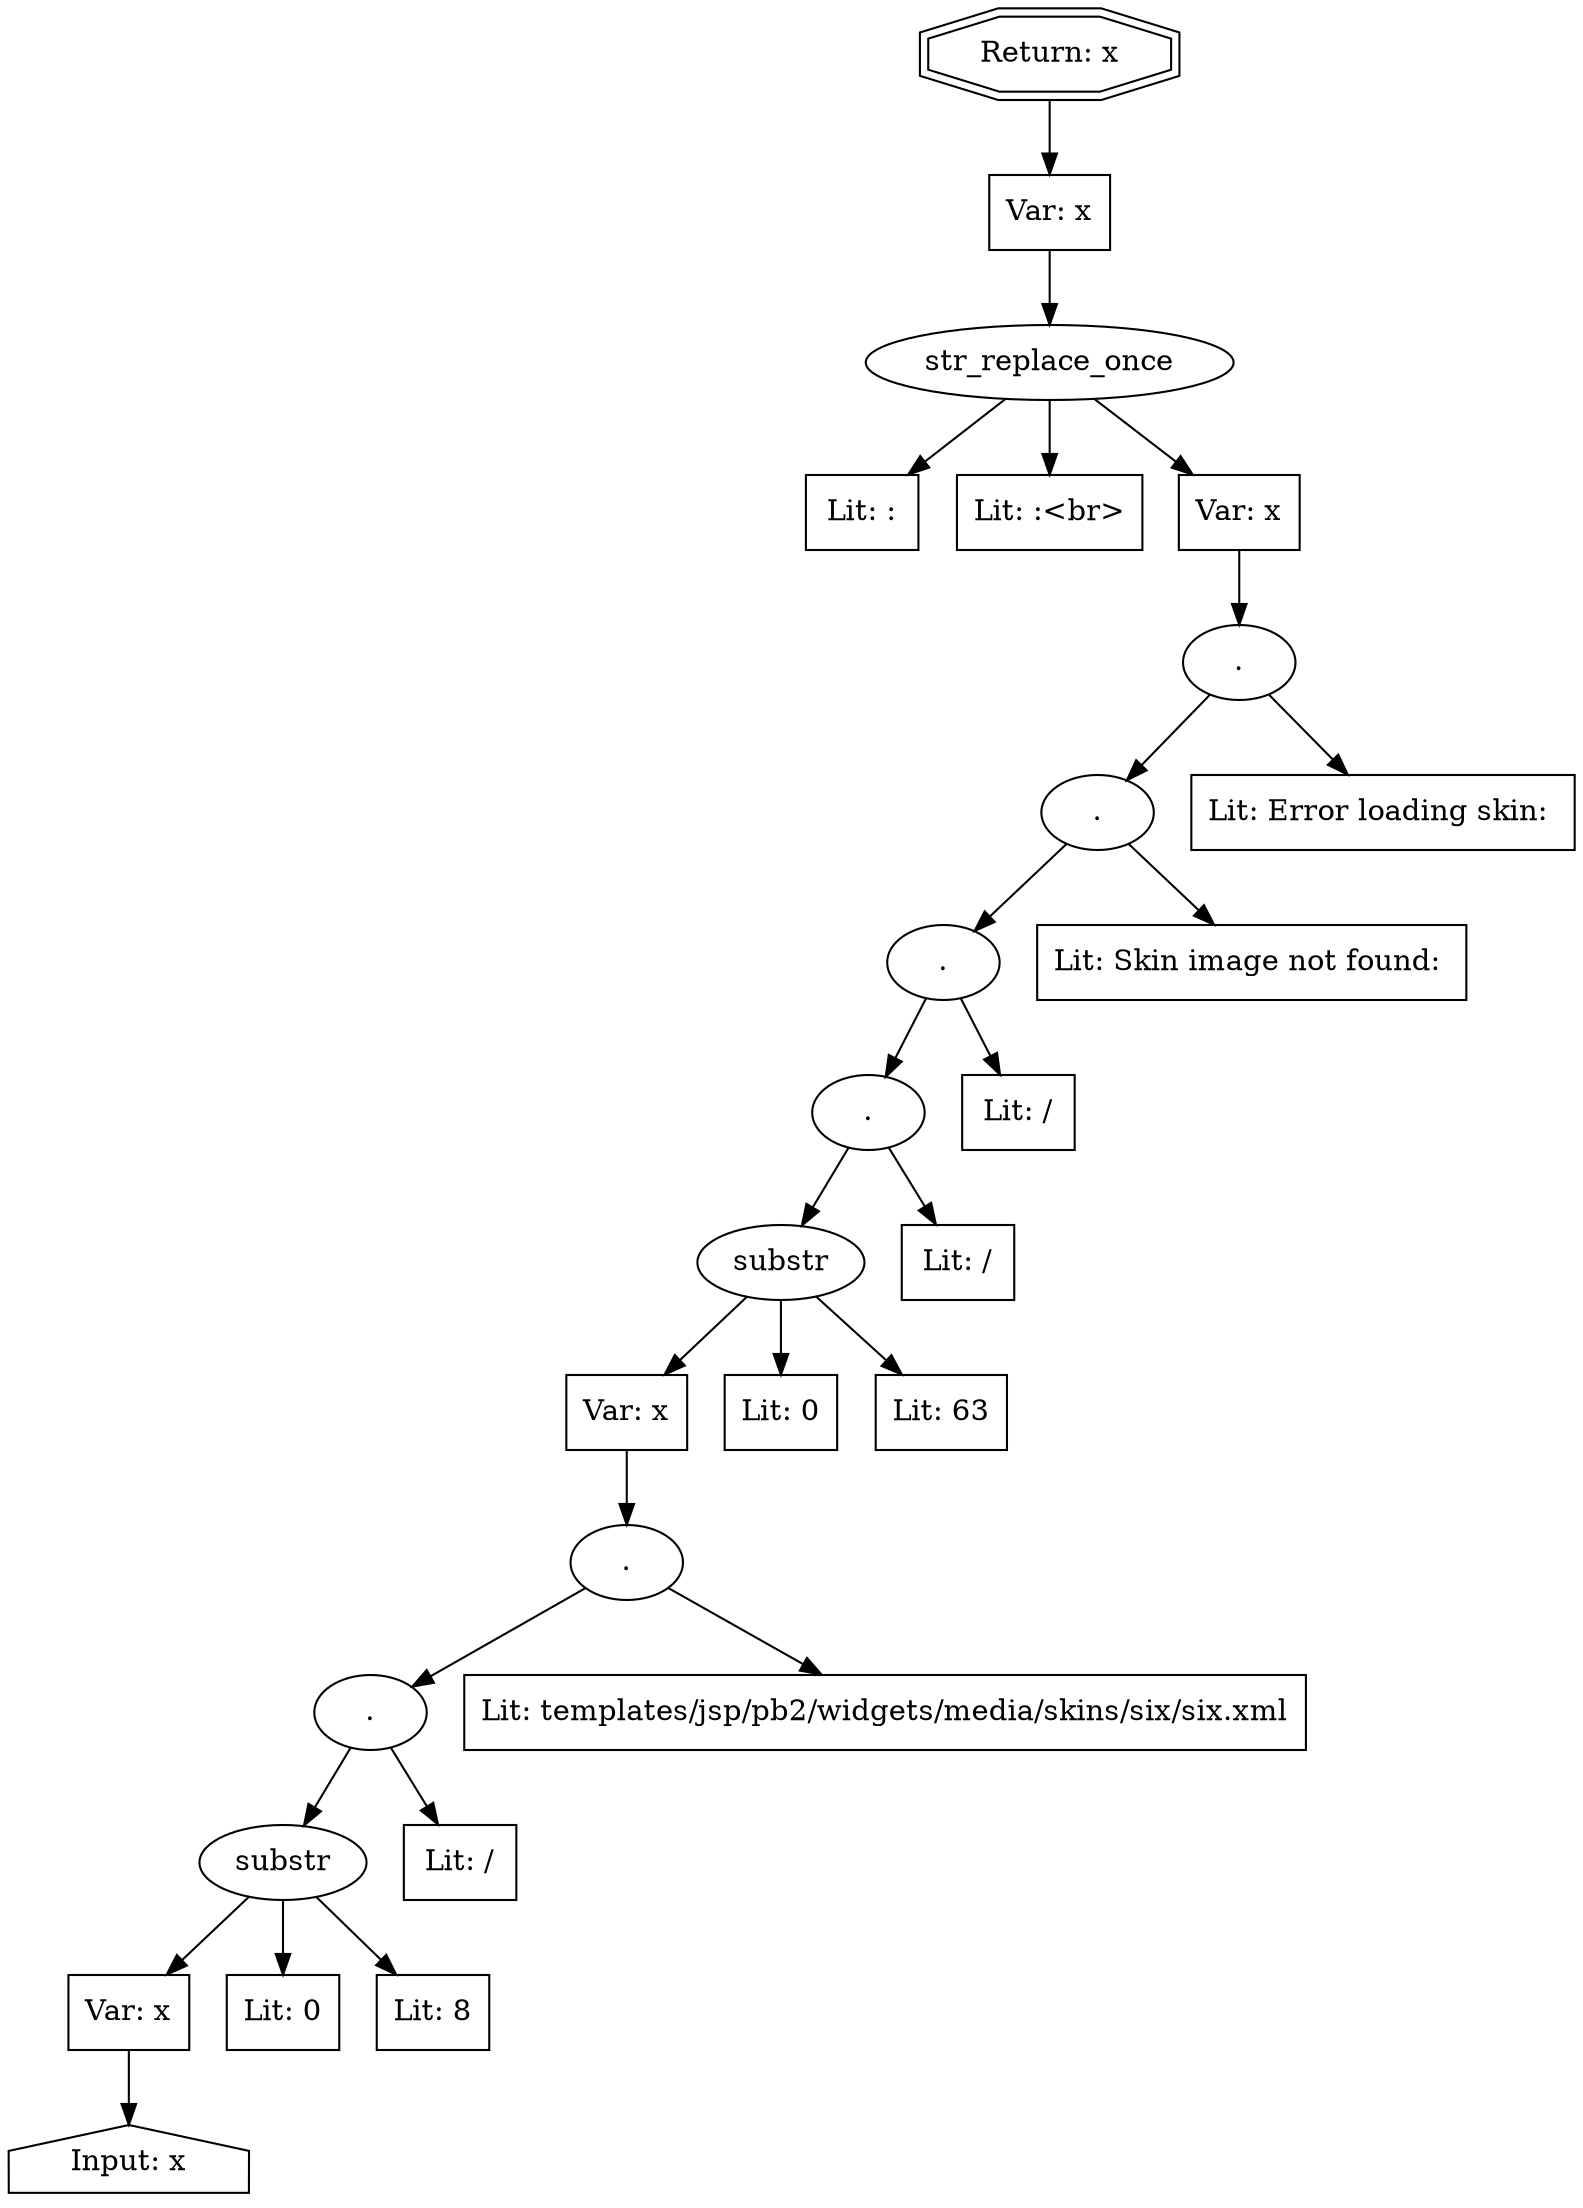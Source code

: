 // Finding: 3105a784-479e-40fd-82f7-74ee1b3f6732
// Finding.url: https://pubs.example356.com/journal/radiology#</iframe></style></script></object></embed></textarea><img src=x onerror=taintfoxLog('1ea3c617b84b4cf6b6af2b70a1645efd')><!--/*
// Finding.parentloc: https://pubs.example356.com/journal/radiology#</iframe></style></script></object></embed></textarea><img src=x onerror=taintfoxLog('1ea3c617b84b4cf6b6af2b70a1645efd')><!--/*
// Finding.domain: pubs.example356.com
// Finding.base_domain: example356.com
// Finding.source: location.href
// Finding.sink: innerHTML
// Sanitizer.score: 1
// Sanitizer.name: l
// Sanitizer.location: https://pubs.example356.com/wro/k6wf~product.js - l:1532:2639
// Finding.begin: 46
// Finding.end: 51
// Finding.original_uuid: 80903633-0cc6-4bd4-b419-372011084477
// Finding.TwentyFiveMillionFlowsId: 1575908727
// Finding.script: https://pubs.example356.com/wro/k6wf~product.js
// Finding.line: 1532
// Exploit.uuid: 1ea3c617-b84b-4cf6-b6af-2b70a1645efd
// Exploit.success: false
// Exploit.status: validated
// Exploit.method: C
// Exploit.type: html
// Exploit.token: text
// Exploit.content: s
// Exploit.quote_type: None
// Exploit.tag: None
// Exploit.break_out: #</iframe></style></script></object></embed></textarea><img src=x onerror=
// Exploit.break_in: ><!--/*
// Exploit.payload: #</iframe></style></script></object></embed></textarea><img src=x onerror=taintfoxLog(1)><!--/*
// Exploit.begin_taint_url: 0
// Exploit.end_taint_url: 5
// Exploit.replace_begin_url: 39
// Exploit.replace_end_url: 39
// Exploit.replace_begin_param: 51
// Exploit.replace_end_param: 51
// Issues.LargestEncodeAttrStringChain: 0
// Issues.LargestTextFragmentEncodeChainLength: 0
// Issues.HasApproximation: false
// Issues.HasMissingImplementation: false
// Issues.HasInfiniteRegexWithFunctionReplacer: false
// Issues.MergedSplitAndJoins: false
// Issues.HasUrlInRhsOfReplace: false
// Issues.HasUrlInLhsOfReplace: false
// Issues.HasCookieValueInLhsOfreplace: false
// Issues.HasCookieValueInRhsOfreplace: false
// Issues.HasCookieValueInMatchPattern: false
// Issues.HasCookieValueInExecPattern: false
// Issues.RemovedLRConcats: true
// Issues.RemovedReplaceArtifacts: false
// Issues.HasUrlInMatchPattern: false
// Issues.HasUrlInExecPattern: false
// Issues.RemovedNOPreplaces: false
// Issues.Known_sanitizer: false
// DepGraph.hash: 1214370474
// DepGraph.sanitizer_hash: -1039594852
// Removed LR concats 
digraph cfg {
n0 [shape=house, label="Input: x"];
n1 [shape=ellipse, label="substr"];
n2 [shape=box, label="Var: x"];
n3 [shape=box, label="Lit: 0"];
n4 [shape=box, label="Lit: 8"];
n5 [shape=ellipse, label="."];
n6 [shape=box, label="Lit: /"];
n7 [shape=ellipse, label="."];
n8 [shape=box, label="Lit: templates/jsp/pb2/widgets/media/skins/six/six.xml"];
n9 [shape=ellipse, label="substr"];
n10 [shape=box, label="Var: x"];
n11 [shape=box, label="Lit: 0"];
n12 [shape=box, label="Lit: 63"];
n13 [shape=ellipse, label="."];
n14 [shape=box, label="Lit: /"];
n15 [shape=ellipse, label="."];
n16 [shape=box, label="Lit: /"];
n17 [shape=ellipse, label="."];
n18 [shape=box, label="Lit: Skin image not found: "];
n19 [shape=ellipse, label="."];
n20 [shape=box, label="Lit: Error loading skin: "];
n21 [shape=ellipse, label="str_replace_once"];
n22 [shape=box, label="Lit: :"];
n23 [shape=box, label="Lit: :<br>"];
n24 [shape=box, label="Var: x"];
n25 [shape=box, label="Var: x"];
n26 [shape=doubleoctagon, label="Return: x"];
n2 -> n0;
n1 -> n2;
n1 -> n3;
n1 -> n4;
n5 -> n1;
n5 -> n6;
n7 -> n5;
n7 -> n8;
n10 -> n7;
n9 -> n10;
n9 -> n11;
n9 -> n12;
n13 -> n14;
n13 -> n9;
n15 -> n13;
n15 -> n16;
n17 -> n18;
n17 -> n15;
n19 -> n20;
n19 -> n17;
n24 -> n19;
n21 -> n22;
n21 -> n23;
n21 -> n24;
n25 -> n21;
n26 -> n25;
}
